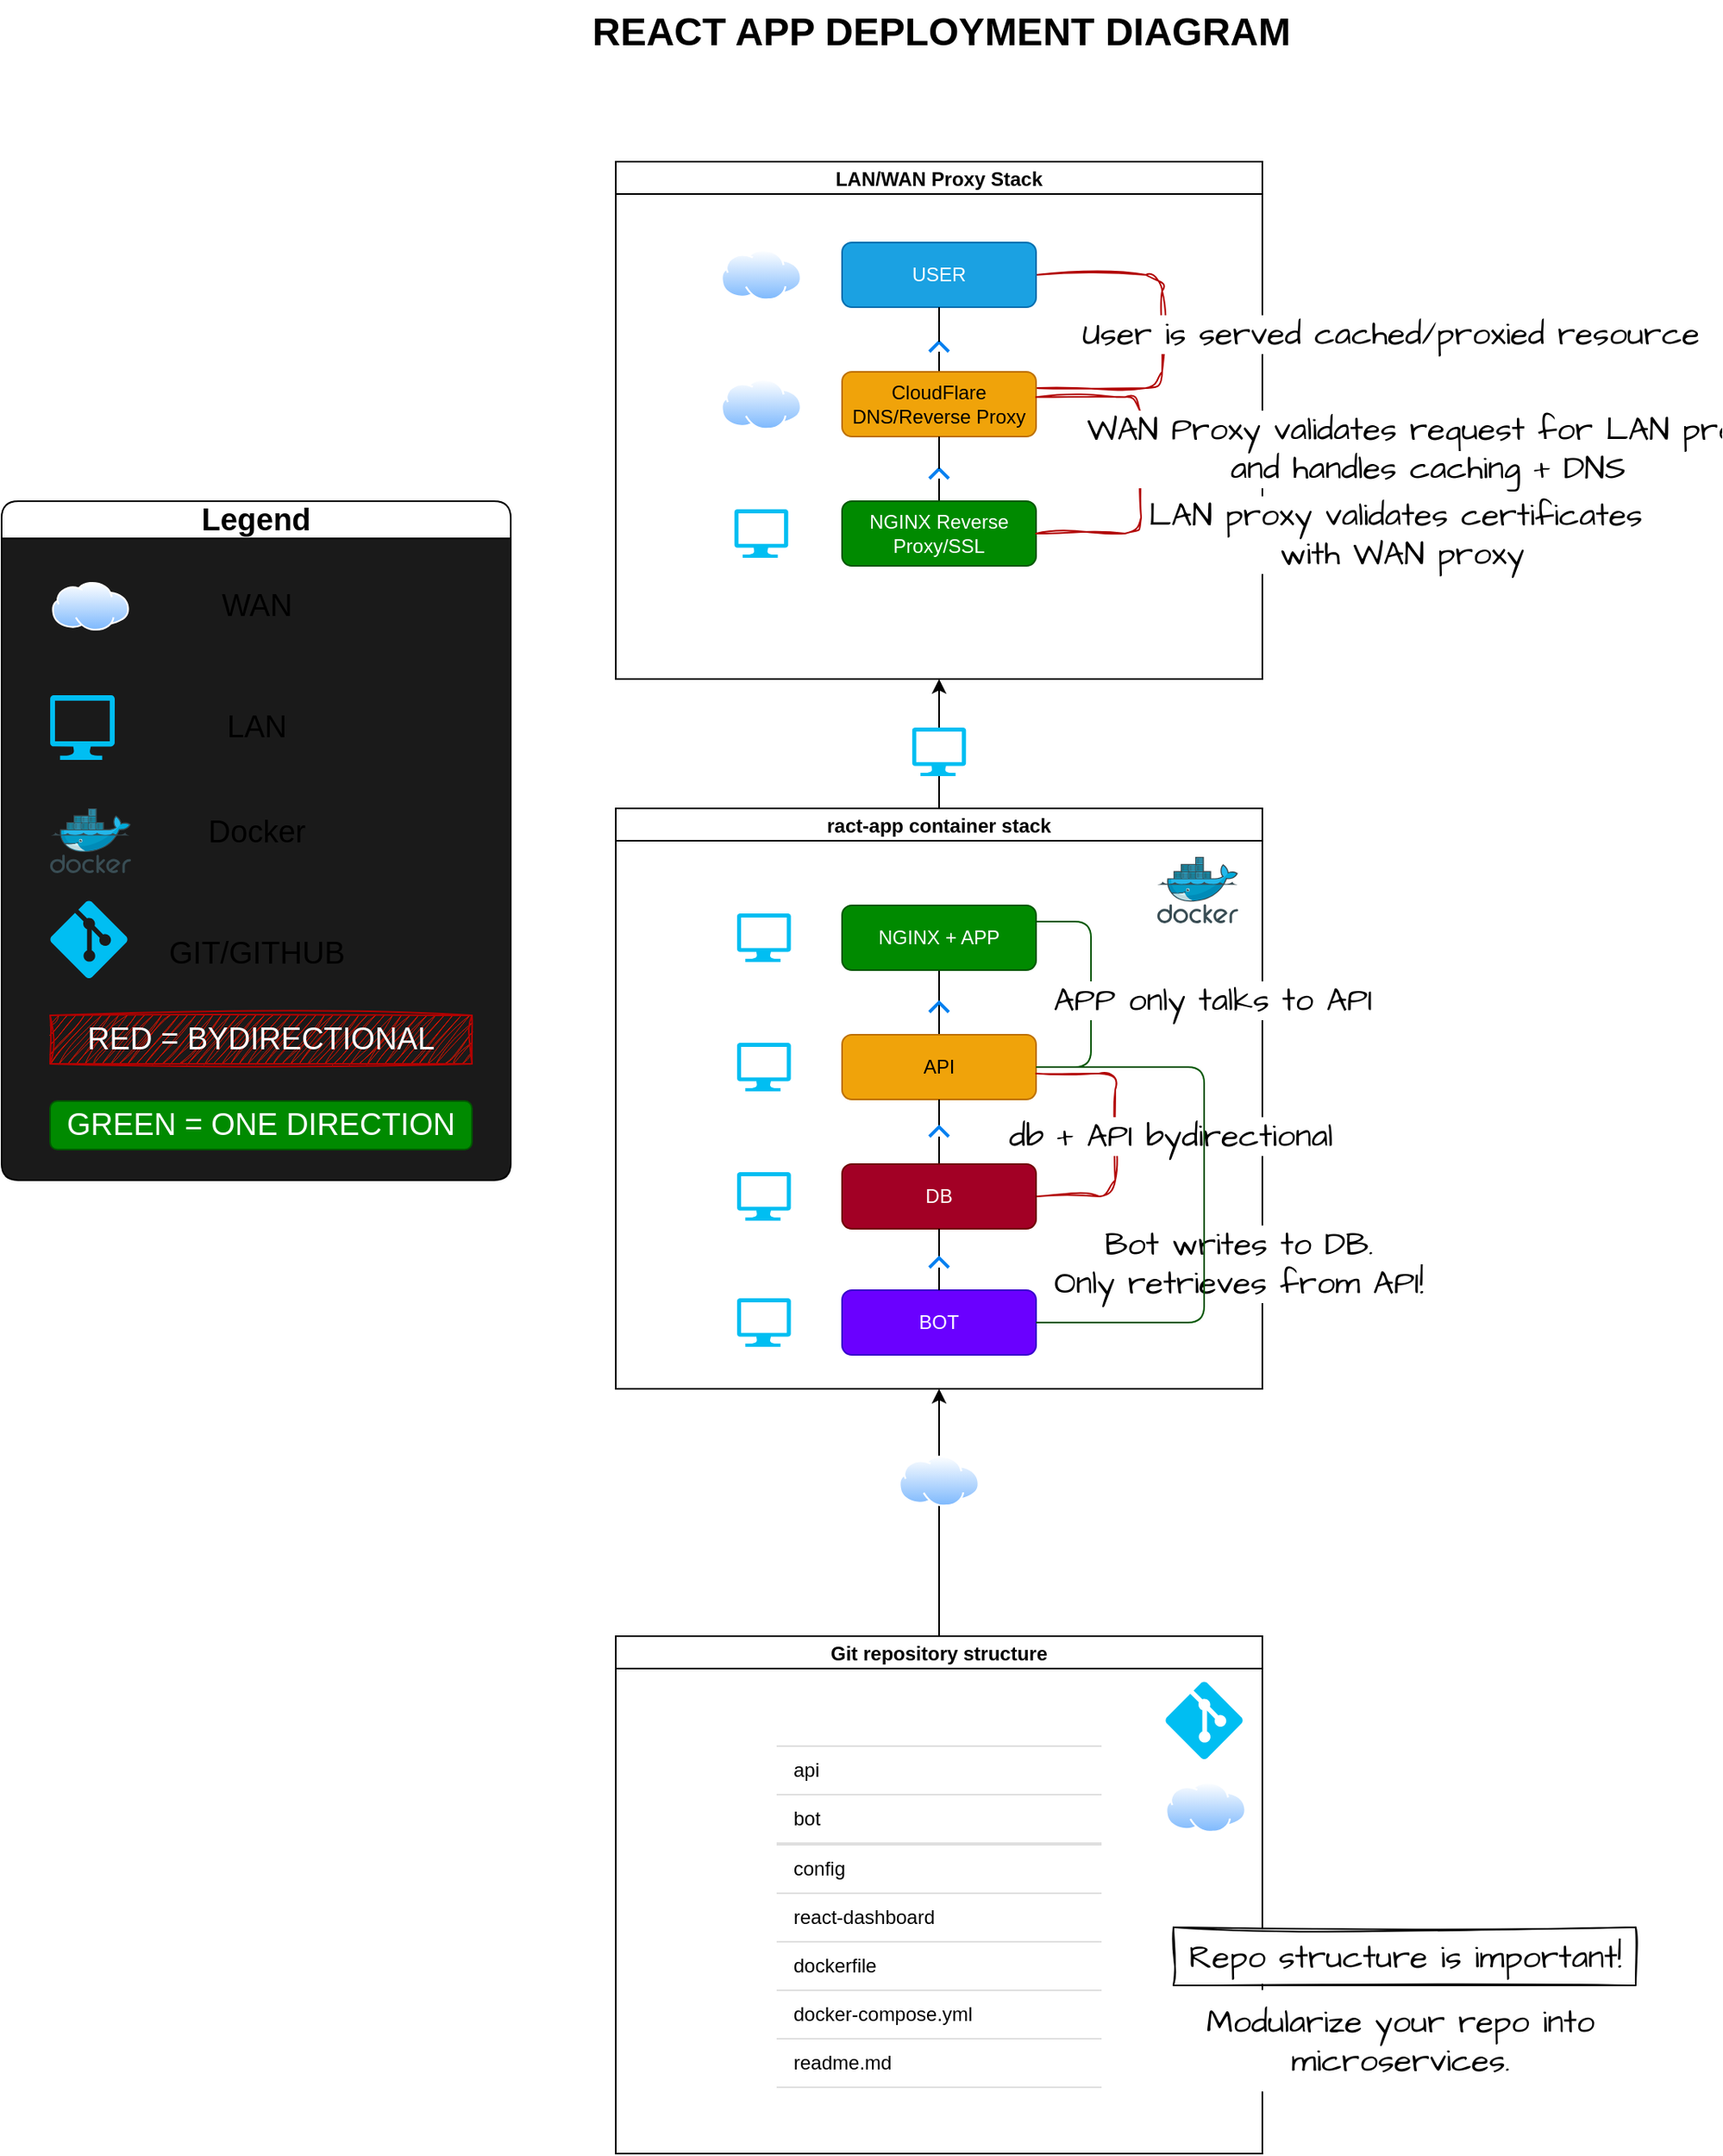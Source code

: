 <mxfile>
    <diagram id="caemsdQhCzEoh4KC35OA" name="Page-1">
        <mxGraphModel dx="1446" dy="4154" grid="0" gridSize="10" guides="1" tooltips="1" connect="1" arrows="1" fold="1" page="1" pageScale="1" pageWidth="1200" pageHeight="1600" math="0" shadow="0">
            <root>
                <mxCell id="0"/>
                <mxCell id="1" parent="0"/>
                <mxCell id="186" value="" style="group;rounded=0;" parent="1" vertex="1" connectable="0">
                    <mxGeometry x="474" y="-2972" width="400" height="1232" as="geometry"/>
                </mxCell>
                <mxCell id="75" value="" style="group" parent="186" vertex="1" connectable="0">
                    <mxGeometry y="400" width="400" height="832" as="geometry"/>
                </mxCell>
                <mxCell id="74" value="" style="group" parent="75" vertex="1" connectable="0">
                    <mxGeometry width="400" height="359" as="geometry"/>
                </mxCell>
                <mxCell id="38" value="ract-app container stack" style="swimlane;startSize=20;horizontal=1;containerType=tree;swimlaneFillColor=default;" parent="74" vertex="1">
                    <mxGeometry width="400" height="359" as="geometry">
                        <mxRectangle x="200" y="220" width="120" height="30" as="alternateBounds"/>
                    </mxGeometry>
                </mxCell>
                <mxCell id="39" value="" style="edgeStyle=elbowEdgeStyle;elbow=vertical;sourcePerimeterSpacing=0;targetPerimeterSpacing=0;startArrow=none;endArrow=none;rounded=0;curved=0;" parent="38" source="40" target="41" edge="1">
                    <mxGeometry relative="1" as="geometry"/>
                </mxCell>
                <mxCell id="217" style="edgeStyle=elbowEdgeStyle;hachureGap=4;html=1;startArrow=none;endArrow=none;exitX=1;exitY=0.25;exitDx=0;exitDy=0;fontFamily=Architects Daughter;fontSource=https%3A%2F%2Ffonts.googleapis.com%2Fcss%3Ffamily%3DArchitects%2BDaughter;fontSize=16;fillColor=#008a00;strokeColor=#005700;" edge="1" parent="38" source="40">
                    <mxGeometry relative="1" as="geometry">
                        <mxPoint x="264" y="160" as="targetPoint"/>
                        <Array as="points">
                            <mxPoint x="294" y="108"/>
                        </Array>
                    </mxGeometry>
                </mxCell>
                <mxCell id="219" value="APP only talks to API" style="edgeLabel;html=1;align=center;verticalAlign=middle;resizable=0;points=[];fontSize=20;fontFamily=Architects Daughter;" vertex="1" connectable="0" parent="217">
                    <mxGeometry x="-0.112" y="1" relative="1" as="geometry">
                        <mxPoint x="74" y="13" as="offset"/>
                    </mxGeometry>
                </mxCell>
                <mxCell id="40" value="NGINX + APP" style="whiteSpace=wrap;html=1;treeFolding=1;treeMoving=1;newEdgeStyle={&quot;edgeStyle&quot;:&quot;elbowEdgeStyle&quot;,&quot;startArrow&quot;:&quot;none&quot;,&quot;endArrow&quot;:&quot;none&quot;};fillColor=#008a00;fontColor=#ffffff;strokeColor=#005700;glass=0;rounded=1;" parent="38" vertex="1">
                    <mxGeometry x="140" y="60" width="120" height="40" as="geometry"/>
                </mxCell>
                <mxCell id="41" value="API" style="whiteSpace=wrap;html=1;treeFolding=1;treeMoving=1;newEdgeStyle={&quot;edgeStyle&quot;:&quot;elbowEdgeStyle&quot;,&quot;startArrow&quot;:&quot;none&quot;,&quot;endArrow&quot;:&quot;none&quot;};rounded=1;fillColor=#f0a30a;fontColor=#000000;strokeColor=#BD7000;" parent="38" vertex="1">
                    <mxGeometry x="140" y="140" width="120" height="40" as="geometry"/>
                </mxCell>
                <mxCell id="42" value="" style="edgeStyle=elbowEdgeStyle;elbow=vertical;targetPerimeterSpacing=0;startArrow=none;endArrow=none;rounded=0;curved=0;" parent="38" source="45" target="43" edge="1">
                    <mxGeometry relative="1" as="geometry">
                        <mxPoint x="400" y="320" as="sourcePoint"/>
                    </mxGeometry>
                </mxCell>
                <mxCell id="216" style="edgeStyle=elbowEdgeStyle;sketch=1;hachureGap=4;jiggle=2;curveFitting=1;html=1;startArrow=none;endArrow=none;exitX=1;exitY=0.5;exitDx=0;exitDy=0;fontFamily=Architects Daughter;fontSource=https%3A%2F%2Ffonts.googleapis.com%2Fcss%3Ffamily%3DArchitects%2BDaughter;fontSize=16;strokeColor=#B20000;shadow=0;fillColor=#e51400;" edge="1" parent="38" source="43">
                    <mxGeometry relative="1" as="geometry">
                        <mxPoint x="260" y="164" as="targetPoint"/>
                        <Array as="points">
                            <mxPoint x="309" y="202"/>
                        </Array>
                    </mxGeometry>
                </mxCell>
                <mxCell id="218" value="db + API bydirectional" style="edgeLabel;html=1;align=center;verticalAlign=middle;resizable=0;points=[];fontSize=20;fontFamily=Architects Daughter;" vertex="1" connectable="0" parent="216">
                    <mxGeometry x="0.083" y="2" relative="1" as="geometry">
                        <mxPoint x="36" y="7" as="offset"/>
                    </mxGeometry>
                </mxCell>
                <mxCell id="43" value="DB" style="whiteSpace=wrap;html=1;treeFolding=1;treeMoving=1;newEdgeStyle={&quot;edgeStyle&quot;:&quot;elbowEdgeStyle&quot;,&quot;startArrow&quot;:&quot;none&quot;,&quot;endArrow&quot;:&quot;none&quot;};fillColor=#a20025;fontColor=#ffffff;strokeColor=#6F0000;rounded=1;" parent="38" vertex="1">
                    <mxGeometry x="140" y="220" width="120" height="40" as="geometry"/>
                </mxCell>
                <mxCell id="44" value="" style="edgeStyle=elbowEdgeStyle;elbow=vertical;sourcePerimeterSpacing=0;startArrow=none;endArrow=none;rounded=0;curved=0;" parent="38" source="41" target="45" edge="1">
                    <mxGeometry relative="1" as="geometry">
                        <mxPoint x="400" y="400" as="sourcePoint"/>
                        <mxPoint x="400" y="440" as="targetPoint"/>
                    </mxGeometry>
                </mxCell>
                <mxCell id="45" value="" style="html=1;verticalLabelPosition=bottom;labelBackgroundColor=#ffffff;verticalAlign=top;shadow=0;dashed=0;strokeWidth=2;shape=mxgraph.ios7.misc.up;strokeColor=#0080f0;rounded=1;glass=0;gradientColor=none;" parent="38" vertex="1">
                    <mxGeometry x="194" y="197" width="12" height="6" as="geometry"/>
                </mxCell>
                <mxCell id="46" value="" style="html=1;verticalLabelPosition=bottom;labelBackgroundColor=#ffffff;verticalAlign=top;shadow=0;dashed=0;strokeWidth=2;shape=mxgraph.ios7.misc.up;strokeColor=#0080f0;rounded=1;glass=0;gradientColor=none;" parent="38" vertex="1">
                    <mxGeometry x="194" y="120" width="12" height="6" as="geometry"/>
                </mxCell>
                <mxCell id="51" value="" style="sketch=0;aspect=fixed;html=1;points=[];align=center;image;fontSize=12;image=img/lib/mscae/Docker.svg;rounded=1;glass=0;fillStyle=auto;gradientColor=none;" parent="38" vertex="1">
                    <mxGeometry x="335" y="30" width="50" height="41" as="geometry"/>
                </mxCell>
                <mxCell id="114" value="" style="verticalLabelPosition=bottom;html=1;verticalAlign=top;align=center;strokeColor=none;fillColor=#00BEF2;shape=mxgraph.azure.computer;pointerEvents=1;rounded=1;glass=0;fillStyle=auto;fontColor=default;" parent="38" vertex="1">
                    <mxGeometry x="75.0" y="65" width="33.33" height="30" as="geometry"/>
                </mxCell>
                <mxCell id="115" value="" style="verticalLabelPosition=bottom;html=1;verticalAlign=top;align=center;strokeColor=none;fillColor=#00BEF2;shape=mxgraph.azure.computer;pointerEvents=1;rounded=1;glass=0;fillStyle=auto;fontColor=default;" parent="38" vertex="1">
                    <mxGeometry x="75.0" y="145" width="33.33" height="30" as="geometry"/>
                </mxCell>
                <mxCell id="116" value="" style="verticalLabelPosition=bottom;html=1;verticalAlign=top;align=center;strokeColor=none;fillColor=#00BEF2;shape=mxgraph.azure.computer;pointerEvents=1;rounded=1;glass=0;fillStyle=auto;fontColor=default;" parent="38" vertex="1">
                    <mxGeometry x="75.0" y="225" width="33.33" height="30" as="geometry"/>
                </mxCell>
                <mxCell id="263" style="edgeStyle=elbowEdgeStyle;hachureGap=4;html=1;startArrow=none;endArrow=none;exitX=0.5;exitY=0;exitDx=0;exitDy=0;entryX=0.5;entryY=1;entryDx=0;entryDy=0;fontFamily=Architects Daughter;fontSource=https%3A%2F%2Ffonts.googleapis.com%2Fcss%3Ffamily%3DArchitects%2BDaughter;fontSize=16;" edge="1" parent="38" source="267" target="43">
                    <mxGeometry relative="1" as="geometry"/>
                </mxCell>
                <mxCell id="260" value="BOT" style="whiteSpace=wrap;html=1;treeFolding=1;treeMoving=1;newEdgeStyle={&quot;edgeStyle&quot;:&quot;elbowEdgeStyle&quot;,&quot;startArrow&quot;:&quot;none&quot;,&quot;endArrow&quot;:&quot;none&quot;};fillColor=#6a00ff;fontColor=#ffffff;strokeColor=#3700CC;rounded=1;" vertex="1" parent="38">
                    <mxGeometry x="140" y="298" width="120" height="40" as="geometry"/>
                </mxCell>
                <mxCell id="267" value="" style="html=1;verticalLabelPosition=bottom;labelBackgroundColor=#ffffff;verticalAlign=top;shadow=0;dashed=0;strokeWidth=2;shape=mxgraph.ios7.misc.up;strokeColor=#0080f0;rounded=1;glass=0;gradientColor=none;" vertex="1" parent="38">
                    <mxGeometry x="194" y="278" width="12" height="6" as="geometry"/>
                </mxCell>
                <mxCell id="268" value="" style="edgeStyle=elbowEdgeStyle;hachureGap=4;html=1;startArrow=none;endArrow=none;exitX=0.5;exitY=0;exitDx=0;exitDy=0;entryX=0.5;entryY=1;entryDx=0;entryDy=0;fontFamily=Architects Daughter;fontSource=https%3A%2F%2Ffonts.googleapis.com%2Fcss%3Ffamily%3DArchitects%2BDaughter;fontSize=16;" edge="1" parent="38" source="260" target="267">
                    <mxGeometry relative="1" as="geometry">
                        <mxPoint x="674" y="-2279" as="sourcePoint"/>
                        <mxPoint x="674" y="-2312" as="targetPoint"/>
                    </mxGeometry>
                </mxCell>
                <mxCell id="271" value="" style="verticalLabelPosition=bottom;html=1;verticalAlign=top;align=center;strokeColor=none;fillColor=#00BEF2;shape=mxgraph.azure.computer;pointerEvents=1;rounded=1;glass=0;fillStyle=auto;fontColor=default;" vertex="1" parent="38">
                    <mxGeometry x="75" y="303" width="33.33" height="30" as="geometry"/>
                </mxCell>
                <mxCell id="272" value="Bot writes to DB.&lt;br&gt;Only retrieves from API!" style="edgeLabel;html=1;align=center;verticalAlign=middle;resizable=0;points=[];fontSize=20;fontFamily=Architects Daughter;rotation=0;" vertex="1" connectable="0" parent="38">
                    <mxGeometry x="385.0" y="280.996" as="geometry"/>
                </mxCell>
                <mxCell id="274" style="edgeStyle=elbowEdgeStyle;sketch=0;hachureGap=4;jiggle=2;curveFitting=1;html=1;startArrow=none;endArrow=none;exitX=1;exitY=0.5;exitDx=0;exitDy=0;entryX=1;entryY=0.5;entryDx=0;entryDy=0;fontFamily=Architects Daughter;fontSource=https%3A%2F%2Ffonts.googleapis.com%2Fcss%3Ffamily%3DArchitects%2BDaughter;fontSize=16;fillColor=#008a00;strokeColor=#005700;" edge="1" parent="38" source="41" target="260">
                    <mxGeometry relative="1" as="geometry">
                        <Array as="points">
                            <mxPoint x="364" y="245"/>
                        </Array>
                    </mxGeometry>
                </mxCell>
                <mxCell id="47" value="" style="edgeStyle=none;html=1;" parent="75" source="2" target="38" edge="1">
                    <mxGeometry relative="1" as="geometry"/>
                </mxCell>
                <mxCell id="108" value="" style="aspect=fixed;perimeter=ellipsePerimeter;html=1;align=center;shadow=0;dashed=0;spacingTop=3;image;image=img/lib/active_directory/internet_cloud.svg;rounded=1;glass=0;fillStyle=auto;fontColor=default;gradientColor=none;" parent="75" vertex="1">
                    <mxGeometry x="175" y="400.25" width="50" height="31.5" as="geometry"/>
                </mxCell>
                <mxCell id="73" value="" style="group" parent="75" vertex="1" connectable="0">
                    <mxGeometry y="512" width="400" height="320" as="geometry"/>
                </mxCell>
                <mxCell id="2" value="Git repository structure" style="swimlane;startSize=20;horizontal=1;containerType=tree;swimlaneFillColor=default;" parent="73" vertex="1">
                    <mxGeometry width="400" height="320" as="geometry">
                        <mxRectangle width="120" height="30" as="alternateBounds"/>
                    </mxGeometry>
                </mxCell>
                <mxCell id="49" value="" style="verticalLabelPosition=bottom;html=1;verticalAlign=top;align=center;strokeColor=none;fillColor=#00BEF2;shape=mxgraph.azure.git_repository;rounded=1;glass=0;fillStyle=auto;" parent="2" vertex="1">
                    <mxGeometry x="340" y="28" width="48" height="48" as="geometry"/>
                </mxCell>
                <mxCell id="109" value="" style="aspect=fixed;perimeter=ellipsePerimeter;html=1;align=center;shadow=0;dashed=0;spacingTop=3;image;image=img/lib/active_directory/internet_cloud.svg;rounded=1;glass=0;fillStyle=auto;fontColor=default;gradientColor=none;" parent="2" vertex="1">
                    <mxGeometry x="340" y="90" width="50" height="31.5" as="geometry"/>
                </mxCell>
                <mxCell id="204" value="readme.md" style="shape=partialRectangle;whiteSpace=wrap;left=0;right=0;fillColor=none;strokeColor=#DFDFDF;html=1;shadow=0;dashed=0;perimeter=none;whiteSpace=wrap;resizeWidth=1;align=left;spacing=10;rounded=1;glass=0;fillStyle=auto;fontColor=default;" parent="2" vertex="1">
                    <mxGeometry x="100" y="249" width="200" height="30" as="geometry"/>
                </mxCell>
                <mxCell id="205" value="bot" style="shape=partialRectangle;whiteSpace=wrap;left=0;right=0;fillColor=none;strokeColor=#DFDFDF;html=1;shadow=0;dashed=0;perimeter=none;whiteSpace=wrap;resizeWidth=1;align=left;spacing=10;rounded=1;glass=0;fillStyle=auto;fontColor=default;" parent="2" vertex="1">
                    <mxGeometry x="100" y="98" width="200" height="30" as="geometry"/>
                </mxCell>
                <mxCell id="206" value="api" style="shape=partialRectangle;whiteSpace=wrap;left=0;right=0;fillColor=none;strokeColor=#DFDFDF;html=1;shadow=0;dashed=0;perimeter=none;whiteSpace=wrap;resizeWidth=1;align=left;spacing=10;rounded=1;glass=0;fillStyle=auto;fontColor=default;" parent="2" vertex="1">
                    <mxGeometry x="100" y="68" width="200" height="30" as="geometry"/>
                </mxCell>
                <mxCell id="64" value="&lt;span style=&quot;color: rgba(0, 0, 0, 0); font-family: monospace; font-size: 0px;&quot;&gt;re&lt;/span&gt;" style="html=1;strokeColor=none;fillColor=none;fontColor=default;perimeter=none;whiteSpace=wrap;resizeWidth=1;align=left;spacing=10;rounded=1;glass=0;fillStyle=auto;" parent="73" vertex="1">
                    <mxGeometry x="100" y="140" width="200" height="30" as="geometry"/>
                </mxCell>
                <mxCell id="67" value="react-dashboard" style="shape=partialRectangle;whiteSpace=wrap;left=0;right=0;fillColor=none;strokeColor=#DFDFDF;html=1;shadow=0;dashed=0;perimeter=none;whiteSpace=wrap;resizeWidth=1;align=left;spacing=10;rounded=1;glass=0;fillStyle=auto;fontColor=default;" parent="73" vertex="1">
                    <mxGeometry x="100" y="159" width="200" height="30" as="geometry"/>
                </mxCell>
                <mxCell id="69" value="dockerfile" style="shape=partialRectangle;whiteSpace=wrap;left=0;right=0;fillColor=none;strokeColor=#DFDFDF;html=1;shadow=0;dashed=0;perimeter=none;whiteSpace=wrap;resizeWidth=1;align=left;spacing=10;rounded=1;glass=0;fillStyle=auto;fontColor=default;" parent="73" vertex="1">
                    <mxGeometry x="100" y="189" width="200" height="30" as="geometry"/>
                </mxCell>
                <mxCell id="71" value="config" style="shape=partialRectangle;whiteSpace=wrap;left=0;right=0;fillColor=none;strokeColor=#DFDFDF;html=1;shadow=0;dashed=0;perimeter=none;whiteSpace=wrap;resizeWidth=1;align=left;spacing=10;rounded=1;glass=0;fillStyle=auto;fontColor=default;" parent="73" vertex="1">
                    <mxGeometry x="100" y="129" width="200" height="30" as="geometry"/>
                </mxCell>
                <mxCell id="72" value="docker-compose.yml" style="shape=partialRectangle;whiteSpace=wrap;left=0;right=0;fillColor=none;strokeColor=#DFDFDF;html=1;shadow=0;dashed=0;perimeter=none;whiteSpace=wrap;resizeWidth=1;align=left;spacing=10;rounded=1;glass=0;fillStyle=auto;fontColor=default;" parent="73" vertex="1">
                    <mxGeometry x="100" y="219" width="200" height="30" as="geometry"/>
                </mxCell>
                <mxCell id="76" value="LAN/WAN Proxy Stack" style="swimlane;startSize=20;horizontal=1;containerType=tree;swimlaneFillColor=default;" parent="186" vertex="1">
                    <mxGeometry width="400" height="320" as="geometry">
                        <mxRectangle x="200" y="220" width="120" height="30" as="alternateBounds"/>
                    </mxGeometry>
                </mxCell>
                <mxCell id="223" style="edgeStyle=elbowEdgeStyle;hachureGap=4;html=1;startArrow=none;endArrow=none;exitX=1;exitY=0.5;exitDx=0;exitDy=0;entryX=1;entryY=0.25;entryDx=0;entryDy=0;fontFamily=Architects Daughter;fontSource=https%3A%2F%2Ffonts.googleapis.com%2Fcss%3Ffamily%3DArchitects%2BDaughter;fontSize=16;fillColor=#e51400;strokeColor=#B20000;sketch=1;curveFitting=1;jiggle=2;" edge="1" parent="76" source="78" target="147">
                    <mxGeometry relative="1" as="geometry">
                        <Array as="points">
                            <mxPoint x="338" y="90"/>
                        </Array>
                    </mxGeometry>
                </mxCell>
                <mxCell id="224" value="User is served cached/proxied resource&amp;nbsp;" style="edgeLabel;html=1;align=center;verticalAlign=middle;resizable=0;points=[];fontSize=20;fontFamily=Architects Daughter;" vertex="1" connectable="0" parent="223">
                    <mxGeometry x="0.101" y="4" relative="1" as="geometry">
                        <mxPoint x="141" y="-11" as="offset"/>
                    </mxGeometry>
                </mxCell>
                <mxCell id="78" value="USER" style="whiteSpace=wrap;html=1;treeFolding=1;treeMoving=1;newEdgeStyle={&quot;edgeStyle&quot;:&quot;elbowEdgeStyle&quot;,&quot;startArrow&quot;:&quot;none&quot;,&quot;endArrow&quot;:&quot;none&quot;};fillColor=#1ba1e2;fontColor=#ffffff;strokeColor=#006EAF;glass=0;rounded=1;" parent="76" vertex="1">
                    <mxGeometry x="140" y="50" width="120" height="40" as="geometry"/>
                </mxCell>
                <mxCell id="111" value="" style="verticalLabelPosition=bottom;html=1;verticalAlign=top;align=center;strokeColor=none;fillColor=#00BEF2;shape=mxgraph.azure.computer;pointerEvents=1;rounded=1;glass=0;fillStyle=auto;fontColor=default;" parent="76" vertex="1">
                    <mxGeometry x="73.34" y="215" width="33.33" height="30" as="geometry"/>
                </mxCell>
                <mxCell id="117" value="" style="aspect=fixed;perimeter=ellipsePerimeter;html=1;align=center;shadow=0;dashed=0;spacingTop=3;image;image=img/lib/active_directory/internet_cloud.svg;rounded=1;glass=0;fillStyle=auto;fontColor=default;gradientColor=none;" parent="76" vertex="1">
                    <mxGeometry x="65.01" y="134.25" width="50" height="31.5" as="geometry"/>
                </mxCell>
                <mxCell id="146" value="" style="edgeStyle=elbowEdgeStyle;html=1;elbow=vertical;startArrow=none;endArrow=none;" parent="76" source="152" target="147" edge="1">
                    <mxGeometry relative="1" as="geometry"/>
                </mxCell>
                <mxCell id="147" value="CloudFlare DNS/Reverse Proxy" style="whiteSpace=wrap;html=1;treeFolding=1;treeMoving=1;newEdgeStyle={&quot;edgeStyle&quot;:&quot;elbowEdgeStyle&quot;,&quot;startArrow&quot;:&quot;none&quot;,&quot;endArrow&quot;:&quot;none&quot;};fillColor=#f0a30a;fontColor=#000000;strokeColor=#BD7000;glass=0;rounded=1;" parent="76" vertex="1">
                    <mxGeometry x="140" y="130" width="120" height="40" as="geometry"/>
                </mxCell>
                <mxCell id="148" value="" style="edgeStyle=elbowEdgeStyle;html=1;elbow=vertical;startArrow=none;endArrow=none;" parent="76" source="150" target="149" edge="1">
                    <mxGeometry relative="1" as="geometry">
                        <mxPoint x="225" y="10.0" as="sourcePoint"/>
                    </mxGeometry>
                </mxCell>
                <mxCell id="149" value="NGINX Reverse Proxy/SSL" style="whiteSpace=wrap;html=1;treeFolding=1;treeMoving=1;newEdgeStyle={&quot;edgeStyle&quot;:&quot;elbowEdgeStyle&quot;,&quot;startArrow&quot;:&quot;none&quot;,&quot;endArrow&quot;:&quot;none&quot;};fillColor=#008a00;fontColor=#ffffff;strokeColor=#005700;glass=0;rounded=1;" parent="76" vertex="1">
                    <mxGeometry x="140" y="210" width="120" height="40" as="geometry"/>
                </mxCell>
                <mxCell id="150" value="" style="html=1;verticalLabelPosition=bottom;labelBackgroundColor=#ffffff;verticalAlign=top;shadow=0;dashed=0;strokeWidth=2;shape=mxgraph.ios7.misc.up;strokeColor=#0080f0;rounded=1;glass=0;gradientColor=none;" parent="76" vertex="1">
                    <mxGeometry x="194" y="190" width="12" height="6" as="geometry"/>
                </mxCell>
                <mxCell id="151" value="" style="edgeStyle=elbowEdgeStyle;html=1;elbow=vertical;startArrow=none;endArrow=none;" parent="76" source="147" target="150" edge="1">
                    <mxGeometry relative="1" as="geometry">
                        <mxPoint x="225" y="90" as="sourcePoint"/>
                        <mxPoint x="225" y="130" as="targetPoint"/>
                    </mxGeometry>
                </mxCell>
                <mxCell id="152" value="" style="html=1;verticalLabelPosition=bottom;labelBackgroundColor=#ffffff;verticalAlign=top;shadow=0;dashed=0;strokeWidth=2;shape=mxgraph.ios7.misc.up;strokeColor=#0080f0;rounded=1;glass=0;gradientColor=none;" parent="76" vertex="1">
                    <mxGeometry x="194" y="111.5" width="12" height="6" as="geometry"/>
                </mxCell>
                <mxCell id="153" value="" style="edgeStyle=elbowEdgeStyle;html=1;elbow=vertical;startArrow=none;endArrow=none;" parent="76" source="78" target="152" edge="1">
                    <mxGeometry relative="1" as="geometry">
                        <mxPoint x="225" y="10" as="sourcePoint"/>
                        <mxPoint x="225" y="50" as="targetPoint"/>
                    </mxGeometry>
                </mxCell>
                <mxCell id="203" value="" style="aspect=fixed;perimeter=ellipsePerimeter;html=1;align=center;shadow=0;dashed=0;spacingTop=3;image;image=img/lib/active_directory/internet_cloud.svg;rounded=1;glass=0;fillStyle=auto;fontColor=default;gradientColor=none;" parent="76" vertex="1">
                    <mxGeometry x="65" y="54.25" width="50" height="31.5" as="geometry"/>
                </mxCell>
                <mxCell id="86" value="" style="edgeStyle=none;html=1;fontColor=default;startArrow=none;" parent="186" source="103" target="76" edge="1">
                    <mxGeometry relative="1" as="geometry"/>
                </mxCell>
                <mxCell id="104" value="" style="edgeStyle=none;html=1;fontColor=default;endArrow=none;" parent="186" source="38" target="103" edge="1">
                    <mxGeometry relative="1" as="geometry">
                        <mxPoint x="200" y="400" as="sourcePoint"/>
                        <mxPoint x="200" y="320" as="targetPoint"/>
                    </mxGeometry>
                </mxCell>
                <mxCell id="103" value="" style="verticalLabelPosition=bottom;html=1;verticalAlign=top;align=center;strokeColor=none;fillColor=#00BEF2;shape=mxgraph.azure.computer;pointerEvents=1;rounded=1;glass=0;fillStyle=auto;fontColor=default;" parent="186" vertex="1">
                    <mxGeometry x="183.34" y="350" width="33.33" height="30" as="geometry"/>
                </mxCell>
                <mxCell id="189" value="REACT APP DEPLOYMENT DIAGRAM" style="text;strokeColor=none;fillColor=none;html=1;fontSize=24;fontStyle=1;verticalAlign=middle;align=center;rounded=1;glass=0;labelBackgroundColor=none;fillStyle=auto;fontColor=default;labelBorderColor=none;" parent="1" vertex="1">
                    <mxGeometry x="392" y="-3072" width="565" height="40" as="geometry"/>
                </mxCell>
                <mxCell id="193" value="Legend" style="swimlane;whiteSpace=wrap;html=1;rounded=1;glass=0;labelBackgroundColor=none;labelBorderColor=none;fillStyle=auto;fontSize=19;swimlaneFillColor=#1A1A1A;" parent="1" vertex="1">
                    <mxGeometry x="94" y="-2762" width="315" height="420" as="geometry"/>
                </mxCell>
                <mxCell id="194" value="" style="aspect=fixed;perimeter=ellipsePerimeter;html=1;align=center;shadow=0;dashed=0;spacingTop=3;image;image=img/lib/active_directory/internet_cloud.svg;rounded=1;glass=0;fillStyle=auto;fontColor=default;gradientColor=none;" parent="193" vertex="1">
                    <mxGeometry x="30" y="50" width="50" height="30" as="geometry"/>
                </mxCell>
                <mxCell id="195" value="" style="verticalLabelPosition=bottom;html=1;verticalAlign=top;align=center;strokeColor=none;fillColor=#00BEF2;shape=mxgraph.azure.computer;pointerEvents=1;rounded=1;glass=0;fillStyle=auto;fontColor=default;" parent="193" vertex="1">
                    <mxGeometry x="30" y="120" width="40" height="40" as="geometry"/>
                </mxCell>
                <mxCell id="196" value="" style="sketch=0;aspect=fixed;html=1;points=[];align=center;image;fontSize=12;image=img/lib/mscae/Docker.svg;rounded=1;glass=0;fillStyle=auto;gradientColor=none;" parent="193" vertex="1">
                    <mxGeometry x="30" y="190" width="50" height="40" as="geometry"/>
                </mxCell>
                <mxCell id="198" value="WAN" style="text;html=1;strokeColor=none;fillColor=none;align=center;verticalAlign=middle;whiteSpace=wrap;rounded=0;glass=0;labelBackgroundColor=none;labelBorderColor=none;fillStyle=auto;fontSize=19;fontColor=default;" parent="193" vertex="1">
                    <mxGeometry x="127.5" y="50" width="60" height="30" as="geometry"/>
                </mxCell>
                <mxCell id="199" value="LAN" style="text;html=1;strokeColor=none;fillColor=none;align=center;verticalAlign=middle;whiteSpace=wrap;rounded=0;glass=0;labelBackgroundColor=none;labelBorderColor=none;fillStyle=auto;fontSize=19;fontColor=default;" parent="193" vertex="1">
                    <mxGeometry x="127.5" y="125" width="60" height="30" as="geometry"/>
                </mxCell>
                <mxCell id="200" value="Docker" style="text;html=1;strokeColor=none;fillColor=none;align=center;verticalAlign=middle;whiteSpace=wrap;rounded=0;glass=0;labelBackgroundColor=none;labelBorderColor=none;fillStyle=auto;fontSize=19;fontColor=default;" parent="193" vertex="1">
                    <mxGeometry x="127.5" y="190" width="60" height="30" as="geometry"/>
                </mxCell>
                <mxCell id="201" value="GIT/GITHUB" style="text;html=1;strokeColor=none;fillColor=none;align=center;verticalAlign=middle;whiteSpace=wrap;rounded=0;glass=0;labelBackgroundColor=none;labelBorderColor=none;fillStyle=auto;fontSize=19;fontColor=default;" parent="193" vertex="1">
                    <mxGeometry x="127.5" y="265" width="60" height="30" as="geometry"/>
                </mxCell>
                <mxCell id="211" value="" style="verticalLabelPosition=bottom;html=1;verticalAlign=top;align=center;strokeColor=none;fillColor=#00BEF2;shape=mxgraph.azure.git_repository;rounded=1;glass=0;fillStyle=auto;" parent="193" vertex="1">
                    <mxGeometry x="30" y="247" width="48" height="48" as="geometry"/>
                </mxCell>
                <mxCell id="276" value="RED = BYDIRECTIONAL" style="text;html=1;strokeColor=#B20000;fillColor=#e51400;align=center;verticalAlign=middle;whiteSpace=wrap;rounded=0;glass=0;labelBackgroundColor=none;labelBorderColor=none;fillStyle=auto;fontSize=19;fontColor=#ffffff;sketch=1;curveFitting=1;jiggle=2;" vertex="1" parent="193">
                    <mxGeometry x="30" y="318" width="261" height="30" as="geometry"/>
                </mxCell>
                <mxCell id="278" value="GREEN = ONE DIRECTION" style="text;html=1;strokeColor=#005700;fillColor=#008a00;align=center;verticalAlign=middle;whiteSpace=wrap;rounded=1;glass=0;labelBackgroundColor=none;labelBorderColor=none;fillStyle=auto;fontSize=19;fontColor=#ffffff;shadow=0;" vertex="1" parent="193">
                    <mxGeometry x="30" y="371" width="261" height="30" as="geometry"/>
                </mxCell>
                <mxCell id="220" style="edgeStyle=elbowEdgeStyle;sketch=1;hachureGap=4;jiggle=2;curveFitting=1;html=1;startArrow=none;endArrow=none;exitX=1;exitY=0.5;exitDx=0;exitDy=0;fontFamily=Architects Daughter;fontSource=https%3A%2F%2Ffonts.googleapis.com%2Fcss%3Ffamily%3DArchitects%2BDaughter;fontSize=16;fillColor=#e51400;strokeColor=#B20000;" edge="1" parent="1" source="149">
                    <mxGeometry relative="1" as="geometry">
                        <mxPoint x="734" y="-2826.4" as="targetPoint"/>
                        <Array as="points">
                            <mxPoint x="799" y="-2753"/>
                        </Array>
                    </mxGeometry>
                </mxCell>
                <mxCell id="221" value="WAN Proxy validates request for LAN proxy&lt;br&gt;and handles caching + DNS" style="edgeLabel;html=1;align=center;verticalAlign=middle;resizable=0;points=[];fontSize=20;fontFamily=Architects Daughter;" vertex="1" connectable="0" parent="220">
                    <mxGeometry x="-0.211" y="1" relative="1" as="geometry">
                        <mxPoint x="178" y="-34" as="offset"/>
                    </mxGeometry>
                </mxCell>
                <mxCell id="222" value="LAN proxy validates certificates&lt;br&gt;&amp;nbsp;with WAN proxy" style="edgeLabel;html=1;align=center;verticalAlign=middle;resizable=0;points=[];fontSize=20;fontFamily=Architects Daughter;" vertex="1" connectable="0" parent="220">
                    <mxGeometry x="-0.323" relative="1" as="geometry">
                        <mxPoint x="157" y="7" as="offset"/>
                    </mxGeometry>
                </mxCell>
                <mxCell id="227" value="Repo structure is important!" style="text;html=1;align=center;verticalAlign=middle;resizable=0;points=[];autosize=1;strokeColor=default;fillColor=default;fontSize=20;fontFamily=Architects Daughter;sketch=1;hachureGap=4;jiggle=2;curveFitting=1;fontSource=https%3A%2F%2Ffonts.googleapis.com%2Fcss%3Ffamily%3DArchitects%2BDaughter;rounded=0;glass=0;shadow=0;" vertex="1" parent="1">
                    <mxGeometry x="819" y="-1880" width="286" height="36" as="geometry"/>
                </mxCell>
                <mxCell id="228" value="Modularize your repo into&lt;br&gt;microservices." style="text;html=1;align=center;verticalAlign=middle;resizable=0;points=[];autosize=1;strokeColor=none;fillColor=default;fontSize=20;fontFamily=Architects Daughter;sketch=1;hachureGap=4;jiggle=2;curveFitting=1;fontSource=https%3A%2F%2Ffonts.googleapis.com%2Fcss%3Ffamily%3DArchitects%2BDaughter;" vertex="1" parent="1">
                    <mxGeometry x="830" y="-1840" width="258" height="60" as="geometry"/>
                </mxCell>
            </root>
        </mxGraphModel>
    </diagram>
</mxfile>